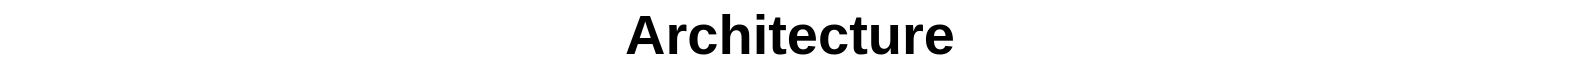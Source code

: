<mxfile version="10.6.2" type="device"><diagram id="YVqzlqOm7jaOTrZ5rFpO" name="Page-1"><mxGraphModel dx="2034" dy="1140" grid="1" gridSize="10" guides="1" tooltips="1" connect="1" arrows="1" fold="1" page="1" pageScale="1" pageWidth="827" pageHeight="1169" math="0" shadow="0"><root><mxCell id="0"/><mxCell id="1" parent="0"/><mxCell id="hb0HDORnTuc1gALnupcl-1" value="&lt;font style=&quot;font-size: 28px&quot;&gt;&lt;b&gt;Architecture&lt;/b&gt;&lt;/font&gt;" style="text;html=1;strokeColor=none;fillColor=none;align=center;verticalAlign=middle;whiteSpace=wrap;rounded=0;" vertex="1" parent="1"><mxGeometry x="20" y="20" width="790" height="20" as="geometry"/></mxCell></root></mxGraphModel></diagram></mxfile>
